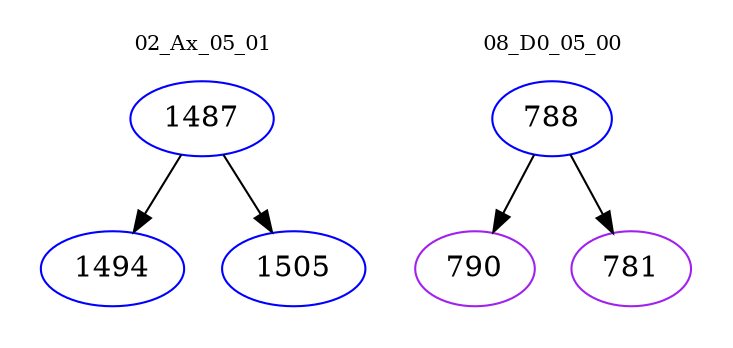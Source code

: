 digraph{
subgraph cluster_0 {
color = white
label = "02_Ax_05_01";
fontsize=10;
T0_1487 [label="1487", color="blue"]
T0_1487 -> T0_1494 [color="black"]
T0_1494 [label="1494", color="blue"]
T0_1487 -> T0_1505 [color="black"]
T0_1505 [label="1505", color="blue"]
}
subgraph cluster_1 {
color = white
label = "08_D0_05_00";
fontsize=10;
T1_788 [label="788", color="blue"]
T1_788 -> T1_790 [color="black"]
T1_790 [label="790", color="purple"]
T1_788 -> T1_781 [color="black"]
T1_781 [label="781", color="purple"]
}
}

